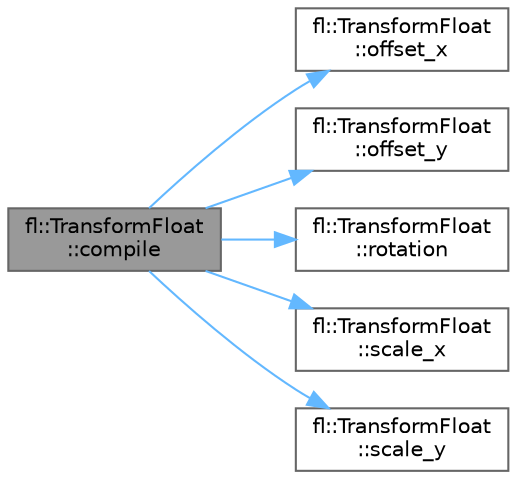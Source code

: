 digraph "fl::TransformFloat::compile"
{
 // INTERACTIVE_SVG=YES
 // LATEX_PDF_SIZE
  bgcolor="transparent";
  edge [fontname=Helvetica,fontsize=10,labelfontname=Helvetica,labelfontsize=10];
  node [fontname=Helvetica,fontsize=10,shape=box,height=0.2,width=0.4];
  rankdir="LR";
  Node1 [id="Node000001",label="fl::TransformFloat\l::compile",height=0.2,width=0.4,color="gray40", fillcolor="grey60", style="filled", fontcolor="black",tooltip=" "];
  Node1 -> Node2 [id="edge1_Node000001_Node000002",color="steelblue1",style="solid",tooltip=" "];
  Node2 [id="Node000002",label="fl::TransformFloat\l::offset_x",height=0.2,width=0.4,color="grey40", fillcolor="white", style="filled",URL="$d9/dd3/structfl_1_1_transform_float_a4f6b1c195d3d52696c5b74fb3aa3b1db.html#a4f6b1c195d3d52696c5b74fb3aa3b1db",tooltip=" "];
  Node1 -> Node3 [id="edge2_Node000001_Node000003",color="steelblue1",style="solid",tooltip=" "];
  Node3 [id="Node000003",label="fl::TransformFloat\l::offset_y",height=0.2,width=0.4,color="grey40", fillcolor="white", style="filled",URL="$d9/dd3/structfl_1_1_transform_float_a665fc744b03b9d041e9bad981f2164e9.html#a665fc744b03b9d041e9bad981f2164e9",tooltip=" "];
  Node1 -> Node4 [id="edge3_Node000001_Node000004",color="steelblue1",style="solid",tooltip=" "];
  Node4 [id="Node000004",label="fl::TransformFloat\l::rotation",height=0.2,width=0.4,color="grey40", fillcolor="white", style="filled",URL="$d9/dd3/structfl_1_1_transform_float_a706c0c7780d9b870c47c4a5be8696c2b.html#a706c0c7780d9b870c47c4a5be8696c2b",tooltip=" "];
  Node1 -> Node5 [id="edge4_Node000001_Node000005",color="steelblue1",style="solid",tooltip=" "];
  Node5 [id="Node000005",label="fl::TransformFloat\l::scale_x",height=0.2,width=0.4,color="grey40", fillcolor="white", style="filled",URL="$d9/dd3/structfl_1_1_transform_float_a60cb2379981e606474eaf24864f23f80.html#a60cb2379981e606474eaf24864f23f80",tooltip=" "];
  Node1 -> Node6 [id="edge5_Node000001_Node000006",color="steelblue1",style="solid",tooltip=" "];
  Node6 [id="Node000006",label="fl::TransformFloat\l::scale_y",height=0.2,width=0.4,color="grey40", fillcolor="white", style="filled",URL="$d9/dd3/structfl_1_1_transform_float_a973a01e92bb16876048a9c75925161c0.html#a973a01e92bb16876048a9c75925161c0",tooltip=" "];
}
